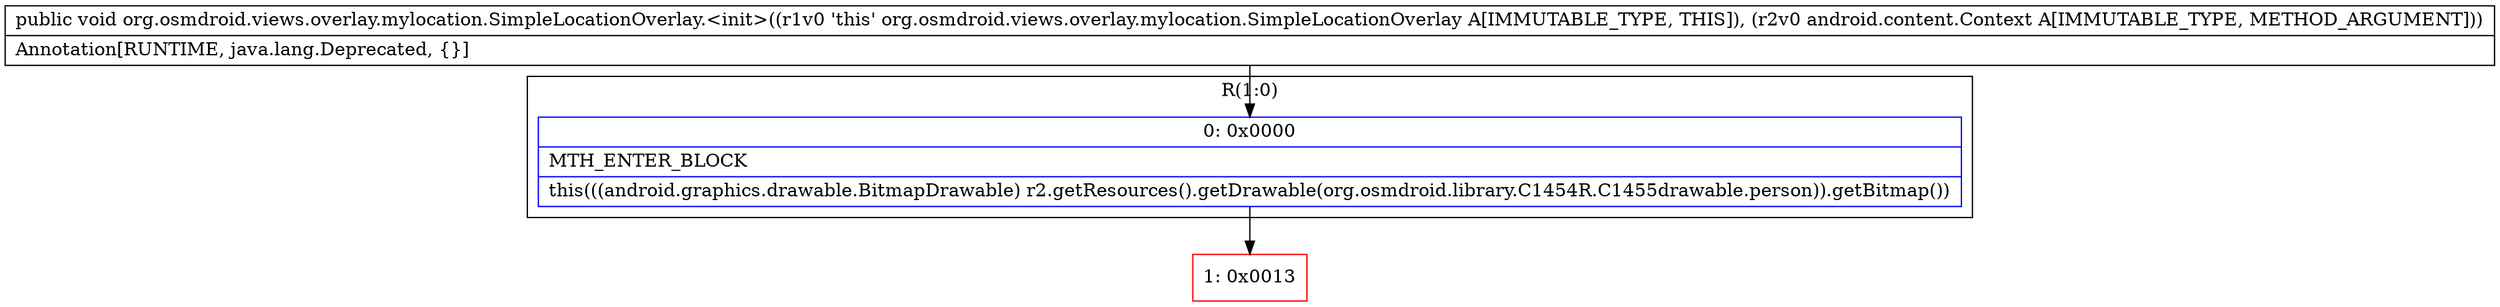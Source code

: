 digraph "CFG fororg.osmdroid.views.overlay.mylocation.SimpleLocationOverlay.\<init\>(Landroid\/content\/Context;)V" {
subgraph cluster_Region_223768455 {
label = "R(1:0)";
node [shape=record,color=blue];
Node_0 [shape=record,label="{0\:\ 0x0000|MTH_ENTER_BLOCK\l|this(((android.graphics.drawable.BitmapDrawable) r2.getResources().getDrawable(org.osmdroid.library.C1454R.C1455drawable.person)).getBitmap())\l}"];
}
Node_1 [shape=record,color=red,label="{1\:\ 0x0013}"];
MethodNode[shape=record,label="{public void org.osmdroid.views.overlay.mylocation.SimpleLocationOverlay.\<init\>((r1v0 'this' org.osmdroid.views.overlay.mylocation.SimpleLocationOverlay A[IMMUTABLE_TYPE, THIS]), (r2v0 android.content.Context A[IMMUTABLE_TYPE, METHOD_ARGUMENT]))  | Annotation[RUNTIME, java.lang.Deprecated, \{\}]\l}"];
MethodNode -> Node_0;
Node_0 -> Node_1;
}

